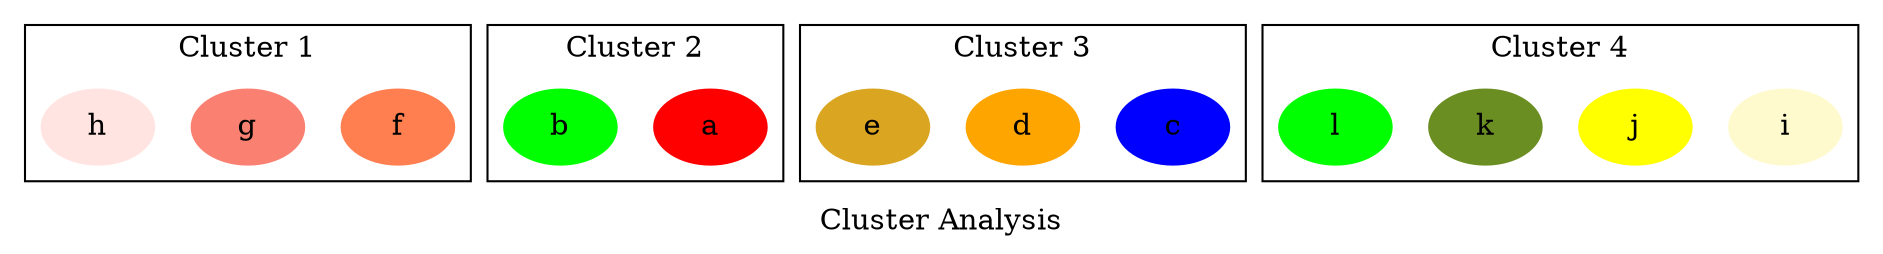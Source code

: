 strict digraph "Cluster Analysis"
{
graph [ label="Cluster Analysis" rankdir="TB" ]

subgraph "cluster 1"
{
graph [ label="Cluster 1" rankdir="TB" ]

"f" [ color="coral" style="filled" ]
"g" [ color="salmon" style="filled" ]
"h" [ color="mistyrose" style="filled" ]
"f" [ color="coral" style="filled" ]
"g" [ color="salmon" style="filled" ]
"h" [ color="mistyrose" style="filled" ]
}

subgraph "cluster 2"
{
graph [ label="Cluster 2" rankdir="TB" ]

"a" [ color="red" style="filled" ]
"b" [ color="green" style="filled" ]
"a" [ color="red" style="filled" ]
"b" [ color="green" style="filled" ]
}

subgraph "cluster 3"
{
graph [ label="Cluster 3" rankdir="TB" ]

"c" [ color="blue" style="filled" ]
"d" [ color="orange" style="filled" ]
"e" [ color="goldenrod" style="filled" ]
"c" [ color="blue" style="filled" ]
"d" [ color="orange" style="filled" ]
"e" [ color="goldenrod" style="filled" ]
}

subgraph "cluster 4"
{
graph [ label="Cluster 4" rankdir="TB" ]

"i" [ color="lemonchiffon" style="filled" ]
"j" [ color="yellow" style="filled" ]
"k" [ color="olivedrab" style="filled" ]
"l" [ color="lime" style="filled" ]
"i" [ color="lemonchiffon" style="filled" ]
"j" [ color="yellow" style="filled" ]
"k" [ color="olivedrab" style="filled" ]
"l" [ color="lime" style="filled" ]
}
}

